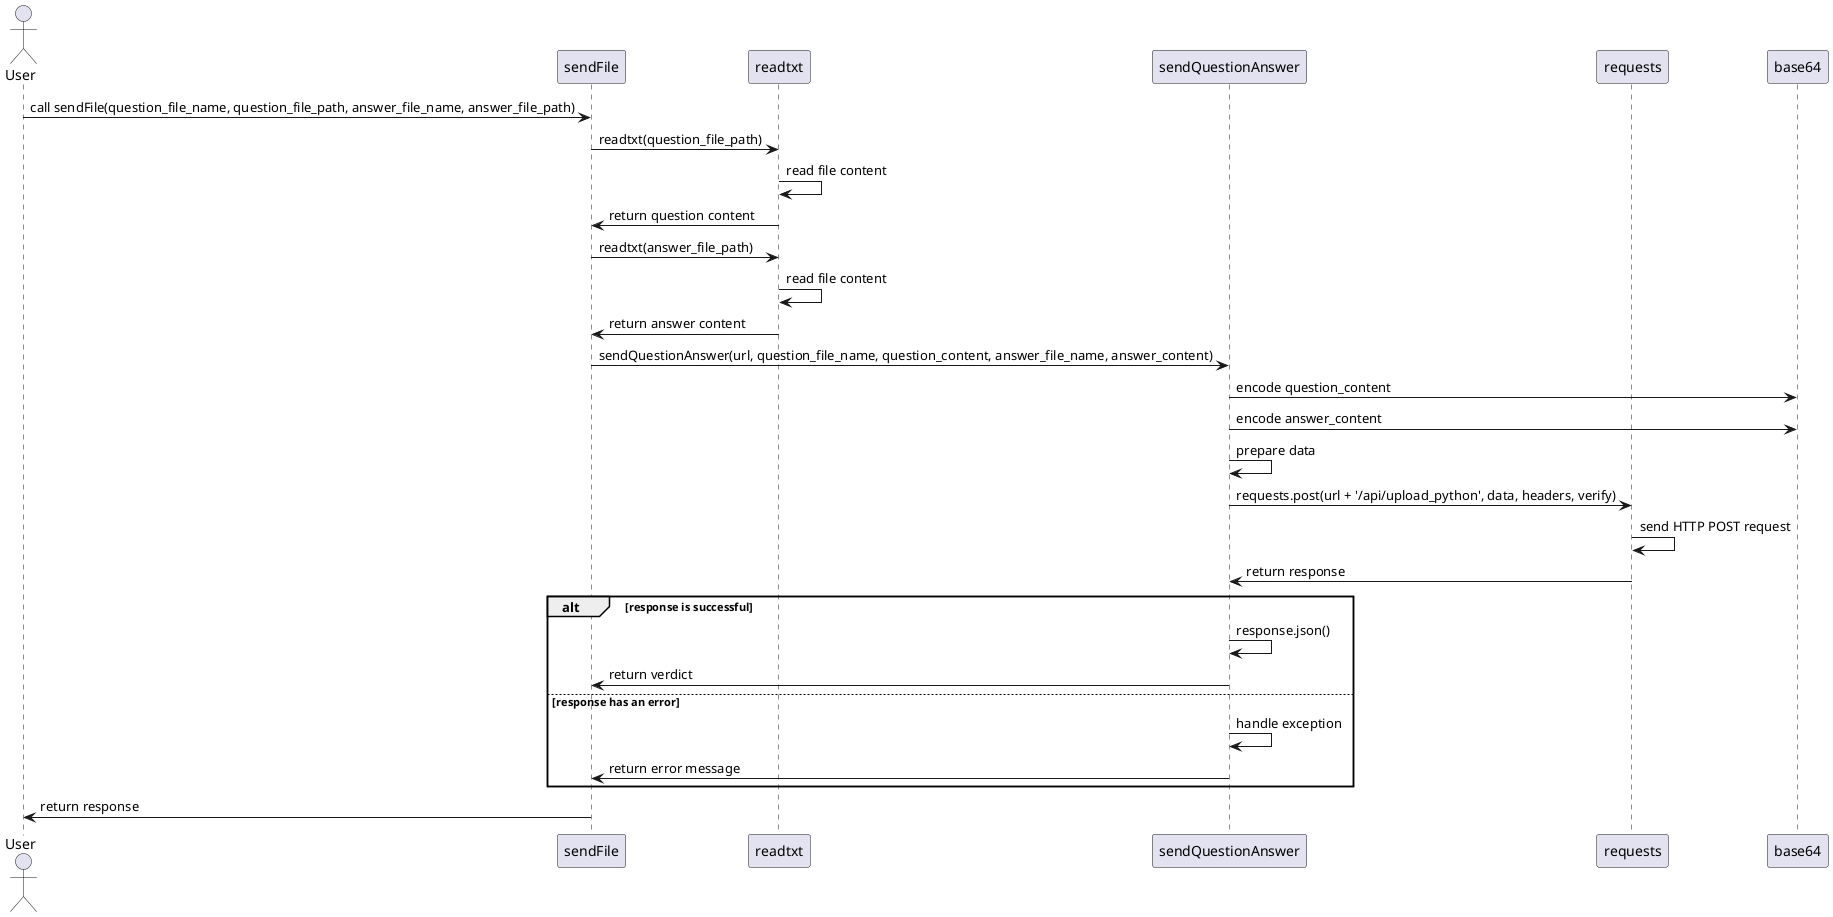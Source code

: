 @startuml
actor User

participant sendFile
participant readtxt
participant sendQuestionAnswer
participant requests

User -> sendFile: call sendFile(question_file_name, question_file_path, answer_file_name, answer_file_path)
sendFile -> readtxt: readtxt(question_file_path)
readtxt -> readtxt: read file content
readtxt -> sendFile: return question content

sendFile -> readtxt: readtxt(answer_file_path)
readtxt -> readtxt: read file content
readtxt -> sendFile: return answer content

sendFile -> sendQuestionAnswer: sendQuestionAnswer(url, question_file_name, question_content, answer_file_name, answer_content)
sendQuestionAnswer -> base64: encode question_content
sendQuestionAnswer -> base64: encode answer_content
sendQuestionAnswer -> sendQuestionAnswer: prepare data
sendQuestionAnswer -> requests: requests.post(url + '/api/upload_python', data, headers, verify)
requests -> requests: send HTTP POST request
requests -> sendQuestionAnswer: return response

alt response is successful
    sendQuestionAnswer -> sendQuestionAnswer: response.json()
    sendQuestionAnswer -> sendFile: return verdict
else response has an error
    sendQuestionAnswer -> sendQuestionAnswer: handle exception
    sendQuestionAnswer -> sendFile: return error message
end

sendFile -> User: return response
@enduml